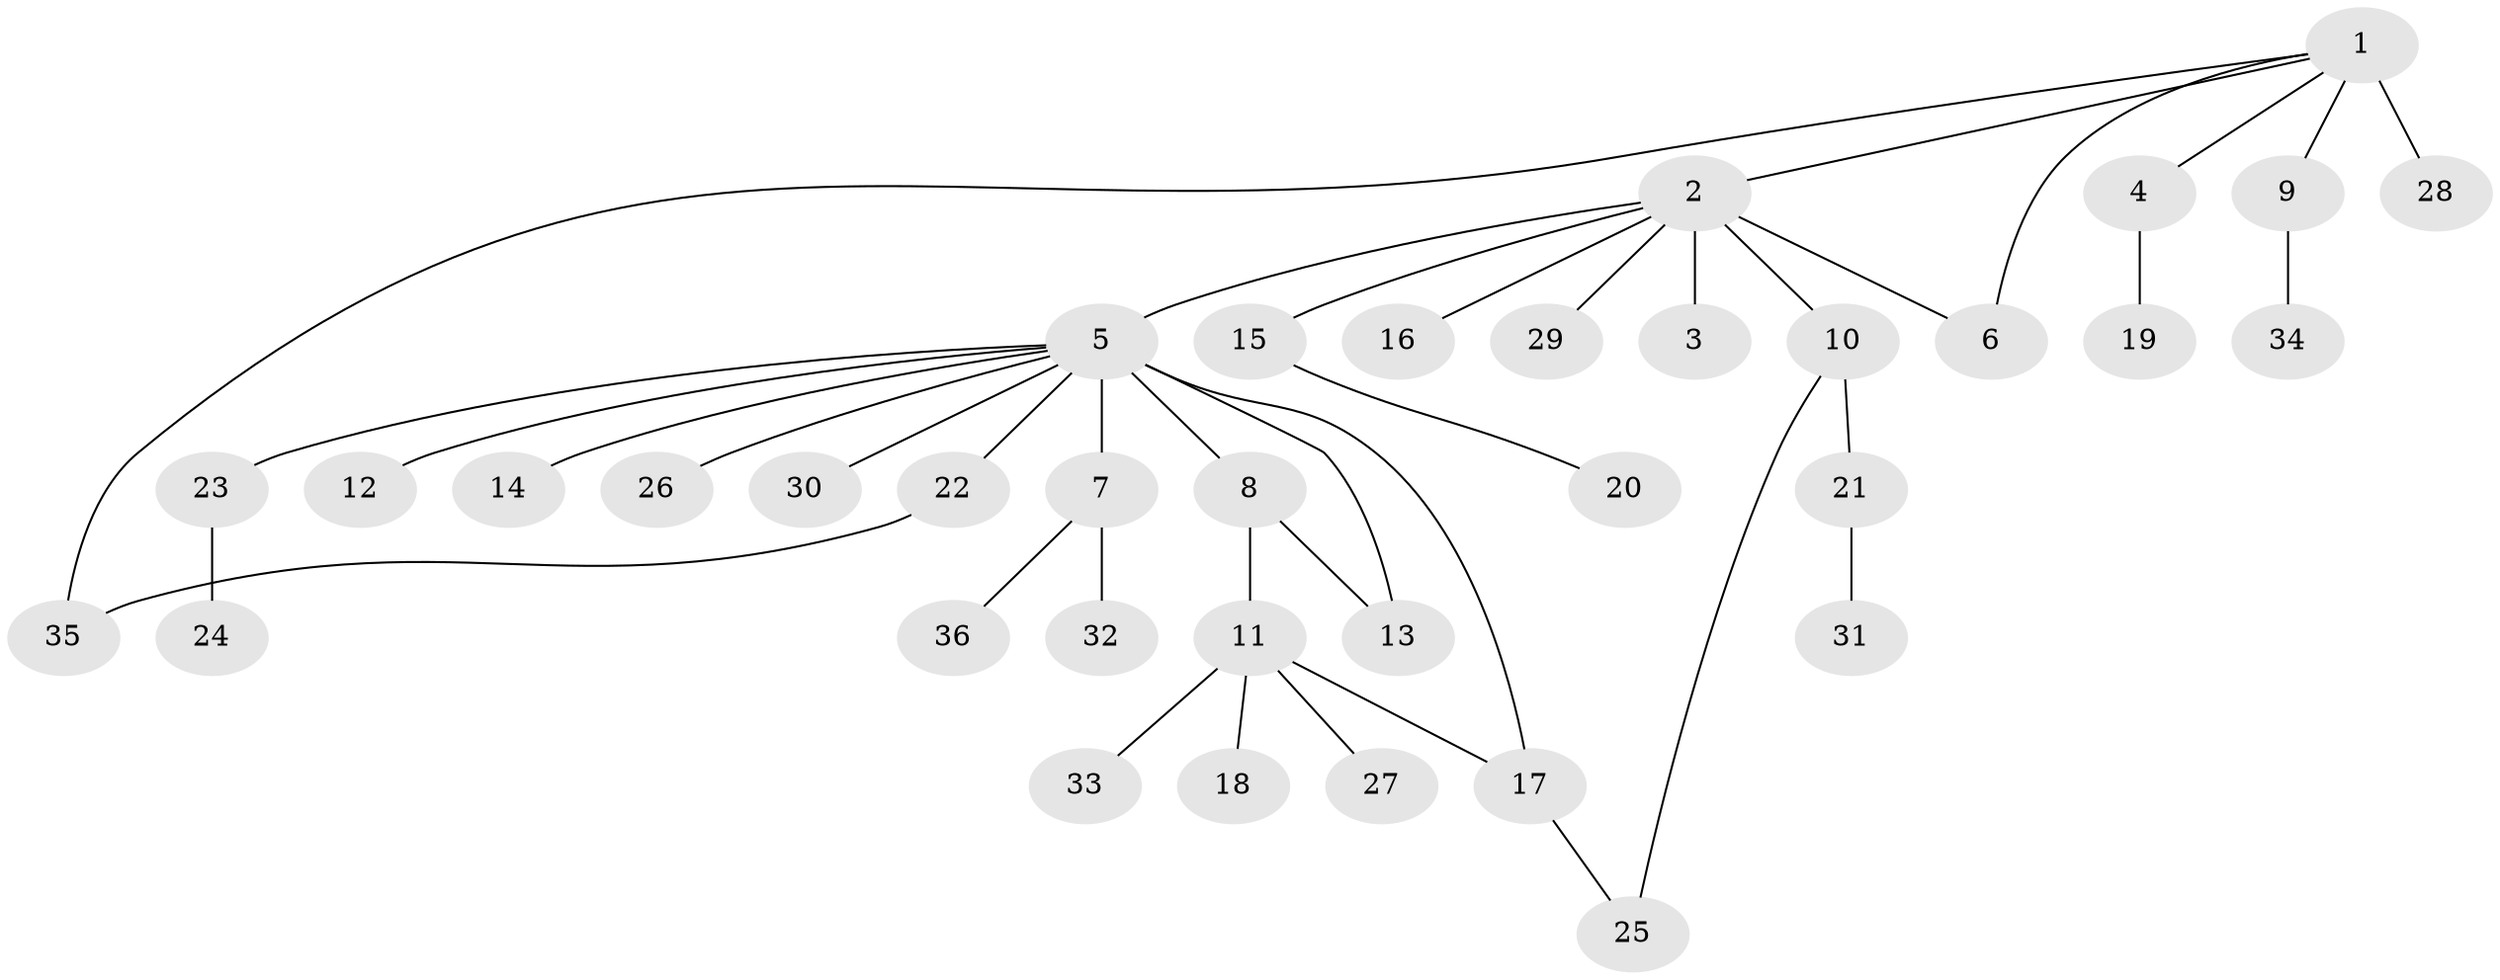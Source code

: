 // original degree distribution, {12: 0.00847457627118644, 15: 0.00847457627118644, 1: 0.6016949152542372, 6: 0.00847457627118644, 20: 0.00847457627118644, 4: 0.03389830508474576, 3: 0.0847457627118644, 7: 0.01694915254237288, 9: 0.00847457627118644, 2: 0.211864406779661, 5: 0.00847457627118644}
// Generated by graph-tools (version 1.1) at 2025/50/03/04/25 22:50:28]
// undirected, 36 vertices, 40 edges
graph export_dot {
  node [color=gray90,style=filled];
  1;
  2;
  3;
  4;
  5;
  6;
  7;
  8;
  9;
  10;
  11;
  12;
  13;
  14;
  15;
  16;
  17;
  18;
  19;
  20;
  21;
  22;
  23;
  24;
  25;
  26;
  27;
  28;
  29;
  30;
  31;
  32;
  33;
  34;
  35;
  36;
  1 -- 2 [weight=1.0];
  1 -- 4 [weight=1.0];
  1 -- 6 [weight=1.0];
  1 -- 9 [weight=1.0];
  1 -- 28 [weight=5.0];
  1 -- 35 [weight=1.0];
  2 -- 3 [weight=5.0];
  2 -- 5 [weight=1.0];
  2 -- 6 [weight=1.0];
  2 -- 10 [weight=1.0];
  2 -- 15 [weight=1.0];
  2 -- 16 [weight=1.0];
  2 -- 29 [weight=1.0];
  4 -- 19 [weight=4.0];
  5 -- 7 [weight=8.0];
  5 -- 8 [weight=1.0];
  5 -- 12 [weight=1.0];
  5 -- 13 [weight=1.0];
  5 -- 14 [weight=1.0];
  5 -- 17 [weight=1.0];
  5 -- 22 [weight=1.0];
  5 -- 23 [weight=1.0];
  5 -- 26 [weight=1.0];
  5 -- 30 [weight=1.0];
  7 -- 32 [weight=1.0];
  7 -- 36 [weight=1.0];
  8 -- 11 [weight=3.0];
  8 -- 13 [weight=1.0];
  9 -- 34 [weight=1.0];
  10 -- 21 [weight=1.0];
  10 -- 25 [weight=1.0];
  11 -- 17 [weight=1.0];
  11 -- 18 [weight=1.0];
  11 -- 27 [weight=1.0];
  11 -- 33 [weight=1.0];
  15 -- 20 [weight=1.0];
  17 -- 25 [weight=1.0];
  21 -- 31 [weight=1.0];
  22 -- 35 [weight=1.0];
  23 -- 24 [weight=3.0];
}
